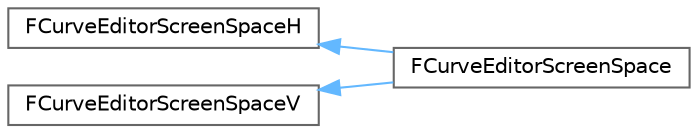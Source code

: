 digraph "Graphical Class Hierarchy"
{
 // INTERACTIVE_SVG=YES
 // LATEX_PDF_SIZE
  bgcolor="transparent";
  edge [fontname=Helvetica,fontsize=10,labelfontname=Helvetica,labelfontsize=10];
  node [fontname=Helvetica,fontsize=10,shape=box,height=0.2,width=0.4];
  rankdir="LR";
  Node0 [id="Node000000",label="FCurveEditorScreenSpaceH",height=0.2,width=0.4,color="grey40", fillcolor="white", style="filled",URL="$dd/d2d/structFCurveEditorScreenSpaceH.html",tooltip="Utility struct used for converting to/from curve editor screen space."];
  Node0 -> Node1 [id="edge3661_Node000000_Node000001",dir="back",color="steelblue1",style="solid",tooltip=" "];
  Node1 [id="Node000001",label="FCurveEditorScreenSpace",height=0.2,width=0.4,color="grey40", fillcolor="white", style="filled",URL="$d5/d47/structFCurveEditorScreenSpace.html",tooltip="Utility struct used for converting to/from curve editor screen space."];
  Node2 [id="Node000002",label="FCurveEditorScreenSpaceV",height=0.2,width=0.4,color="grey40", fillcolor="white", style="filled",URL="$de/d27/structFCurveEditorScreenSpaceV.html",tooltip="Utility struct used for converting to/from curve editor screen space."];
  Node2 -> Node1 [id="edge3662_Node000002_Node000001",dir="back",color="steelblue1",style="solid",tooltip=" "];
}
